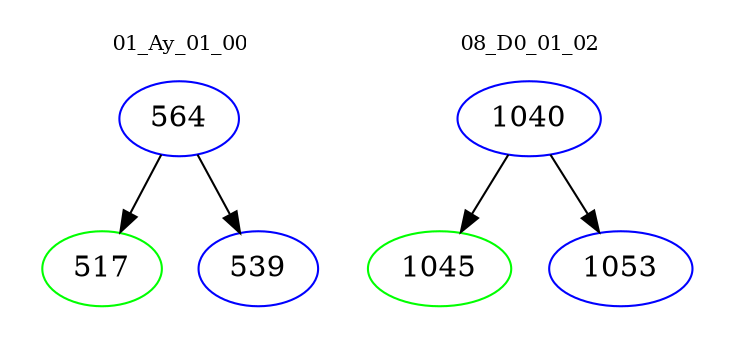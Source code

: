 digraph{
subgraph cluster_0 {
color = white
label = "01_Ay_01_00";
fontsize=10;
T0_564 [label="564", color="blue"]
T0_564 -> T0_517 [color="black"]
T0_517 [label="517", color="green"]
T0_564 -> T0_539 [color="black"]
T0_539 [label="539", color="blue"]
}
subgraph cluster_1 {
color = white
label = "08_D0_01_02";
fontsize=10;
T1_1040 [label="1040", color="blue"]
T1_1040 -> T1_1045 [color="black"]
T1_1045 [label="1045", color="green"]
T1_1040 -> T1_1053 [color="black"]
T1_1053 [label="1053", color="blue"]
}
}
